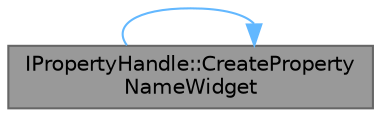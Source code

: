 digraph "IPropertyHandle::CreatePropertyNameWidget"
{
 // INTERACTIVE_SVG=YES
 // LATEX_PDF_SIZE
  bgcolor="transparent";
  edge [fontname=Helvetica,fontsize=10,labelfontname=Helvetica,labelfontsize=10];
  node [fontname=Helvetica,fontsize=10,shape=box,height=0.2,width=0.4];
  rankdir="LR";
  Node1 [id="Node000001",label="IPropertyHandle::CreateProperty\lNameWidget",height=0.2,width=0.4,color="gray40", fillcolor="grey60", style="filled", fontcolor="black",tooltip="Creates a name widget for this property."];
  Node1 -> Node1 [id="edge1_Node000001_Node000001",color="steelblue1",style="solid",tooltip=" "];
}
